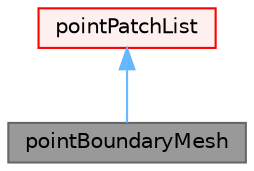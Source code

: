 digraph "pointBoundaryMesh"
{
 // LATEX_PDF_SIZE
  bgcolor="transparent";
  edge [fontname=Helvetica,fontsize=10,labelfontname=Helvetica,labelfontsize=10];
  node [fontname=Helvetica,fontsize=10,shape=box,height=0.2,width=0.4];
  Node1 [id="Node000001",label="pointBoundaryMesh",height=0.2,width=0.4,color="gray40", fillcolor="grey60", style="filled", fontcolor="black",tooltip="Foam::pointBoundaryMesh."];
  Node2 -> Node1 [id="edge1_Node000001_Node000002",dir="back",color="steelblue1",style="solid",tooltip=" "];
  Node2 [id="Node000002",label="pointPatchList",height=0.2,width=0.4,color="red", fillcolor="#FFF0F0", style="filled",URL="$classFoam_1_1PtrList.html",tooltip="A list of pointers to objects of type <T>, with allocation/deallocation management of the pointers...."];
}
